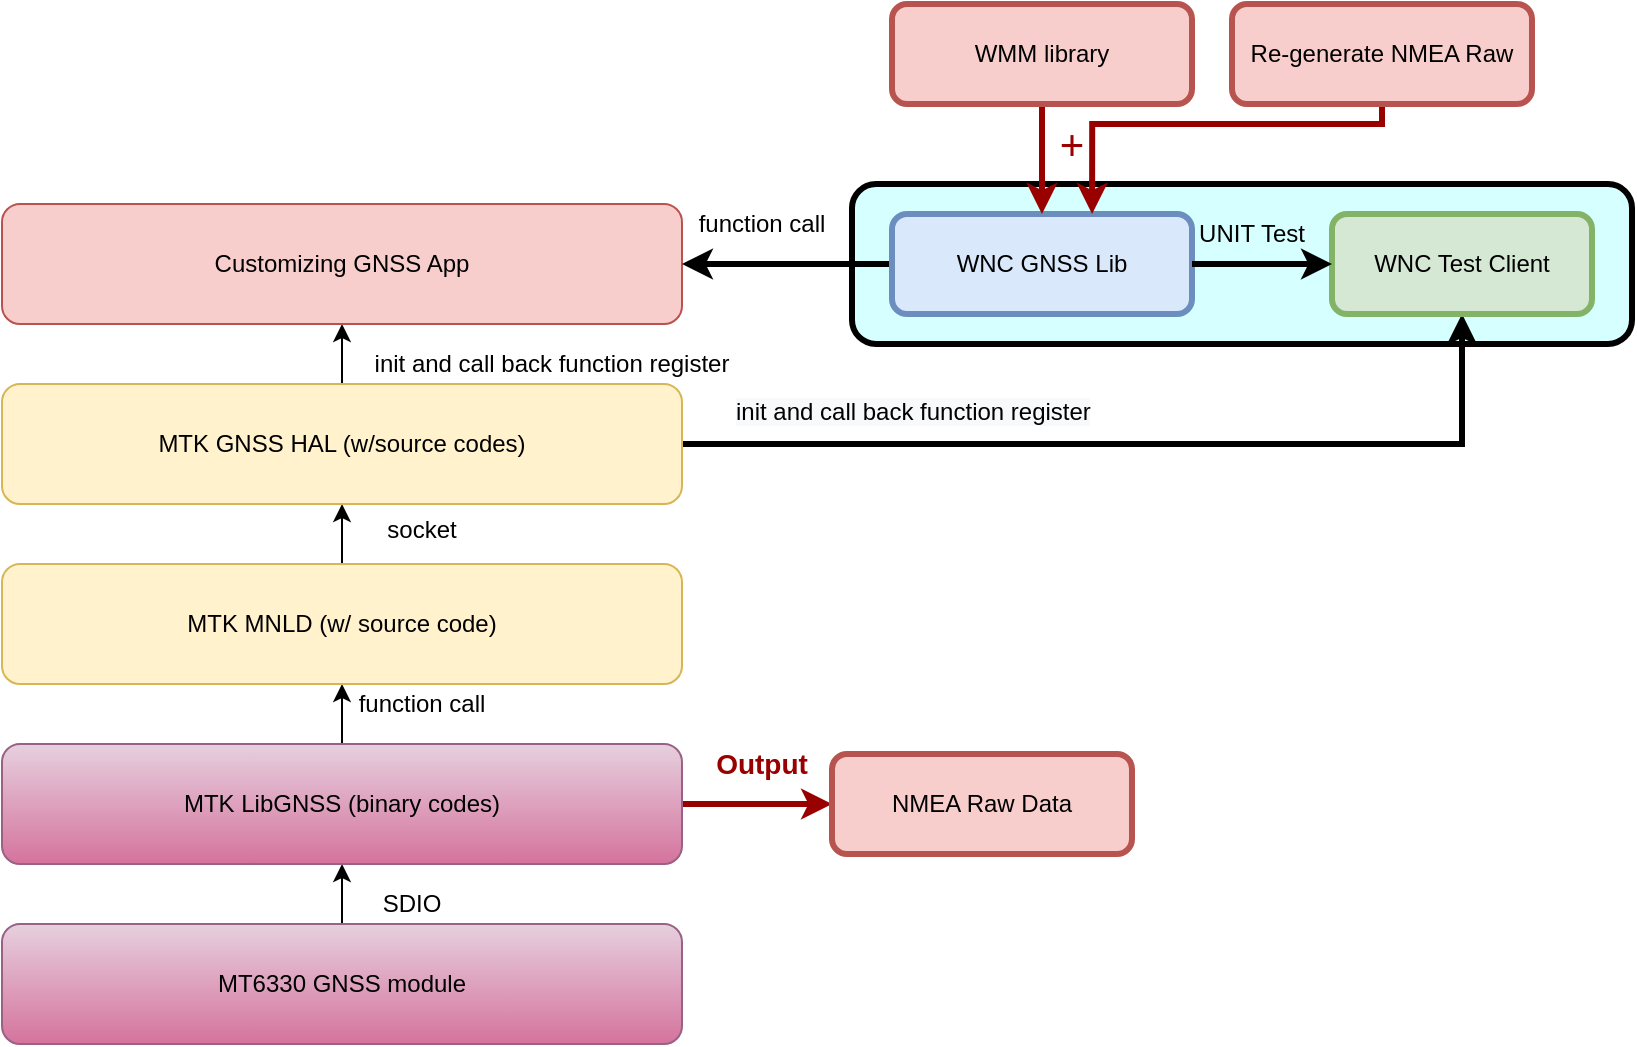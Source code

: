 <mxfile version="14.0.3" type="github">
  <diagram id="BM0VdIxClnjOrW8msyrw" name="Page-1">
    <mxGraphModel dx="1168" dy="526" grid="1" gridSize="10" guides="1" tooltips="1" connect="1" arrows="1" fold="1" page="1" pageScale="1" pageWidth="850" pageHeight="1100" math="0" shadow="0">
      <root>
        <mxCell id="0" />
        <mxCell id="1" parent="0" />
        <mxCell id="RhEErcN1Zr_JtdYH_1c0-2" value="" style="rounded=1;whiteSpace=wrap;html=1;strokeWidth=3;fillColor=#D6FFFF;" parent="1" vertex="1">
          <mxGeometry x="680" y="260" width="390" height="80" as="geometry" />
        </mxCell>
        <mxCell id="BNXIbk2GmkNosNhbAgGf-3" value="" style="edgeStyle=orthogonalEdgeStyle;rounded=0;orthogonalLoop=1;jettySize=auto;html=1;" parent="1" source="BNXIbk2GmkNosNhbAgGf-1" target="BNXIbk2GmkNosNhbAgGf-2" edge="1">
          <mxGeometry relative="1" as="geometry" />
        </mxCell>
        <mxCell id="BNXIbk2GmkNosNhbAgGf-1" value="MT6330 GNSS module" style="rounded=1;whiteSpace=wrap;html=1;fillColor=#e6d0de;strokeColor=#996185;gradientColor=#d5739d;" parent="1" vertex="1">
          <mxGeometry x="255" y="630" width="340" height="60" as="geometry" />
        </mxCell>
        <mxCell id="BNXIbk2GmkNosNhbAgGf-6" value="" style="edgeStyle=orthogonalEdgeStyle;rounded=0;orthogonalLoop=1;jettySize=auto;html=1;" parent="1" source="BNXIbk2GmkNosNhbAgGf-2" target="BNXIbk2GmkNosNhbAgGf-5" edge="1">
          <mxGeometry relative="1" as="geometry" />
        </mxCell>
        <mxCell id="oSqLechn9mpoOCkpXFm6-5" value="" style="edgeStyle=orthogonalEdgeStyle;rounded=0;orthogonalLoop=1;jettySize=auto;html=1;strokeColor=#990000;strokeWidth=3;" edge="1" parent="1" source="BNXIbk2GmkNosNhbAgGf-2" target="oSqLechn9mpoOCkpXFm6-4">
          <mxGeometry relative="1" as="geometry" />
        </mxCell>
        <mxCell id="BNXIbk2GmkNosNhbAgGf-2" value="MTK LibGNSS (binary codes)" style="rounded=1;whiteSpace=wrap;html=1;fillColor=#e6d0de;strokeColor=#996185;gradientColor=#d5739d;" parent="1" vertex="1">
          <mxGeometry x="255" y="540" width="340" height="60" as="geometry" />
        </mxCell>
        <mxCell id="BNXIbk2GmkNosNhbAgGf-4" value="SDIO" style="text;html=1;strokeColor=none;fillColor=none;align=center;verticalAlign=middle;whiteSpace=wrap;rounded=0;" parent="1" vertex="1">
          <mxGeometry x="440" y="610" width="40" height="20" as="geometry" />
        </mxCell>
        <mxCell id="BNXIbk2GmkNosNhbAgGf-9" value="" style="edgeStyle=orthogonalEdgeStyle;rounded=0;orthogonalLoop=1;jettySize=auto;html=1;" parent="1" source="BNXIbk2GmkNosNhbAgGf-5" target="BNXIbk2GmkNosNhbAgGf-7" edge="1">
          <mxGeometry relative="1" as="geometry" />
        </mxCell>
        <mxCell id="BNXIbk2GmkNosNhbAgGf-5" value="MTK MNLD (w/ source code)" style="rounded=1;whiteSpace=wrap;html=1;fillColor=#fff2cc;strokeColor=#d6b656;" parent="1" vertex="1">
          <mxGeometry x="255" y="450" width="340" height="60" as="geometry" />
        </mxCell>
        <mxCell id="BNXIbk2GmkNosNhbAgGf-12" value="" style="edgeStyle=orthogonalEdgeStyle;rounded=0;orthogonalLoop=1;jettySize=auto;html=1;" parent="1" source="BNXIbk2GmkNosNhbAgGf-7" target="BNXIbk2GmkNosNhbAgGf-11" edge="1">
          <mxGeometry relative="1" as="geometry" />
        </mxCell>
        <mxCell id="RhEErcN1Zr_JtdYH_1c0-3" value="" style="edgeStyle=orthogonalEdgeStyle;rounded=0;orthogonalLoop=1;jettySize=auto;html=1;entryX=0.5;entryY=1;entryDx=0;entryDy=0;strokeWidth=3;" parent="1" source="BNXIbk2GmkNosNhbAgGf-7" target="tbErRjKlFo56-OwI-SrA-1" edge="1">
          <mxGeometry relative="1" as="geometry">
            <mxPoint x="985" y="320" as="targetPoint" />
            <Array as="points">
              <mxPoint x="985" y="390" />
            </Array>
          </mxGeometry>
        </mxCell>
        <mxCell id="BNXIbk2GmkNosNhbAgGf-7" value="MTK GNSS HAL (w/source codes)" style="rounded=1;whiteSpace=wrap;html=1;fillColor=#fff2cc;strokeColor=#d6b656;" parent="1" vertex="1">
          <mxGeometry x="255" y="360" width="340" height="60" as="geometry" />
        </mxCell>
        <mxCell id="BNXIbk2GmkNosNhbAgGf-8" value="function call" style="text;html=1;strokeColor=none;fillColor=none;align=center;verticalAlign=middle;whiteSpace=wrap;rounded=0;" parent="1" vertex="1">
          <mxGeometry x="425" y="510" width="80" height="20" as="geometry" />
        </mxCell>
        <mxCell id="BNXIbk2GmkNosNhbAgGf-10" value="socket" style="text;html=1;strokeColor=none;fillColor=none;align=center;verticalAlign=middle;whiteSpace=wrap;rounded=0;" parent="1" vertex="1">
          <mxGeometry x="425" y="423" width="80" height="20" as="geometry" />
        </mxCell>
        <mxCell id="BNXIbk2GmkNosNhbAgGf-11" value="Customizing GNSS App" style="rounded=1;whiteSpace=wrap;html=1;fillColor=#f8cecc;strokeColor=#b85450;" parent="1" vertex="1">
          <mxGeometry x="255" y="270" width="340" height="60" as="geometry" />
        </mxCell>
        <mxCell id="BNXIbk2GmkNosNhbAgGf-13" value="init and call back function register" style="text;html=1;strokeColor=none;fillColor=none;align=center;verticalAlign=middle;whiteSpace=wrap;rounded=0;" parent="1" vertex="1">
          <mxGeometry x="440" y="340" width="180" height="20" as="geometry" />
        </mxCell>
        <mxCell id="RhEErcN1Zr_JtdYH_1c0-5" value="" style="edgeStyle=orthogonalEdgeStyle;rounded=0;orthogonalLoop=1;jettySize=auto;html=1;exitX=0;exitY=0.5;exitDx=0;exitDy=0;strokeWidth=3;" parent="1" source="tbErRjKlFo56-OwI-SrA-2" target="BNXIbk2GmkNosNhbAgGf-11" edge="1">
          <mxGeometry relative="1" as="geometry" />
        </mxCell>
        <mxCell id="RhEErcN1Zr_JtdYH_1c0-4" value="&lt;span style=&quot;color: rgb(0, 0, 0); font-family: helvetica; font-size: 12px; font-style: normal; font-weight: 400; letter-spacing: normal; text-align: center; text-indent: 0px; text-transform: none; word-spacing: 0px; background-color: rgb(248, 249, 250); display: inline; float: none;&quot;&gt;init and call back function register&lt;/span&gt;" style="text;whiteSpace=wrap;html=1;" parent="1" vertex="1">
          <mxGeometry x="620" y="360" width="200" height="30" as="geometry" />
        </mxCell>
        <mxCell id="RhEErcN1Zr_JtdYH_1c0-6" value="function call" style="text;html=1;strokeColor=none;fillColor=none;align=center;verticalAlign=middle;whiteSpace=wrap;rounded=0;" parent="1" vertex="1">
          <mxGeometry x="595" y="270" width="80" height="20" as="geometry" />
        </mxCell>
        <mxCell id="tbErRjKlFo56-OwI-SrA-1" value="WNC Test Client" style="rounded=1;whiteSpace=wrap;html=1;strokeWidth=3;fillColor=#d5e8d4;strokeColor=#82b366;" parent="1" vertex="1">
          <mxGeometry x="920" y="275" width="130" height="50" as="geometry" />
        </mxCell>
        <mxCell id="tbErRjKlFo56-OwI-SrA-2" value="WNC GNSS Lib" style="rounded=1;whiteSpace=wrap;html=1;strokeWidth=3;fillColor=#dae8fc;strokeColor=#6c8ebf;" parent="1" vertex="1">
          <mxGeometry x="700" y="275" width="150" height="50" as="geometry" />
        </mxCell>
        <mxCell id="tbErRjKlFo56-OwI-SrA-3" value="" style="endArrow=classic;html=1;entryX=0;entryY=0.5;entryDx=0;entryDy=0;exitX=1;exitY=0.5;exitDx=0;exitDy=0;strokeWidth=3;" parent="1" source="tbErRjKlFo56-OwI-SrA-2" target="tbErRjKlFo56-OwI-SrA-1" edge="1">
          <mxGeometry width="50" height="50" relative="1" as="geometry">
            <mxPoint x="860" y="350" as="sourcePoint" />
            <mxPoint x="910" y="300" as="targetPoint" />
          </mxGeometry>
        </mxCell>
        <mxCell id="tbErRjKlFo56-OwI-SrA-4" value="UNIT Test" style="text;html=1;strokeColor=none;fillColor=none;align=center;verticalAlign=middle;whiteSpace=wrap;rounded=0;" parent="1" vertex="1">
          <mxGeometry x="840" y="275" width="80" height="20" as="geometry" />
        </mxCell>
        <mxCell id="oSqLechn9mpoOCkpXFm6-2" value="" style="edgeStyle=orthogonalEdgeStyle;rounded=0;orthogonalLoop=1;jettySize=auto;html=1;strokeColor=#990000;strokeWidth=3;" edge="1" parent="1" source="oSqLechn9mpoOCkpXFm6-1" target="tbErRjKlFo56-OwI-SrA-2">
          <mxGeometry relative="1" as="geometry" />
        </mxCell>
        <mxCell id="oSqLechn9mpoOCkpXFm6-1" value="WMM library" style="rounded=1;whiteSpace=wrap;html=1;strokeWidth=3;fillColor=#f8cecc;strokeColor=#b85450;" vertex="1" parent="1">
          <mxGeometry x="700" y="170" width="150" height="50" as="geometry" />
        </mxCell>
        <mxCell id="oSqLechn9mpoOCkpXFm6-3" value="&lt;font style=&quot;font-size: 21px&quot; color=&quot;#990000&quot;&gt;+&lt;/font&gt;" style="text;html=1;strokeColor=none;fillColor=none;align=center;verticalAlign=middle;whiteSpace=wrap;rounded=0;" vertex="1" parent="1">
          <mxGeometry x="750" y="230" width="80" height="20" as="geometry" />
        </mxCell>
        <mxCell id="oSqLechn9mpoOCkpXFm6-4" value="NMEA Raw Data" style="rounded=1;whiteSpace=wrap;html=1;strokeWidth=3;fillColor=#f8cecc;strokeColor=#b85450;" vertex="1" parent="1">
          <mxGeometry x="670" y="545" width="150" height="50" as="geometry" />
        </mxCell>
        <mxCell id="oSqLechn9mpoOCkpXFm6-6" value="&lt;font style=&quot;font-size: 14px&quot; color=&quot;#990000&quot;&gt;&lt;b&gt;Output&lt;/b&gt;&lt;/font&gt;" style="text;html=1;strokeColor=none;fillColor=none;align=center;verticalAlign=middle;whiteSpace=wrap;rounded=0;" vertex="1" parent="1">
          <mxGeometry x="595" y="540" width="80" height="20" as="geometry" />
        </mxCell>
        <mxCell id="oSqLechn9mpoOCkpXFm6-8" value="" style="edgeStyle=orthogonalEdgeStyle;rounded=0;orthogonalLoop=1;jettySize=auto;html=1;strokeColor=#990000;strokeWidth=3;entryX=0.667;entryY=0;entryDx=0;entryDy=0;entryPerimeter=0;" edge="1" parent="1" source="oSqLechn9mpoOCkpXFm6-7" target="tbErRjKlFo56-OwI-SrA-2">
          <mxGeometry relative="1" as="geometry">
            <Array as="points">
              <mxPoint x="945" y="230" />
              <mxPoint x="800" y="230" />
            </Array>
          </mxGeometry>
        </mxCell>
        <mxCell id="oSqLechn9mpoOCkpXFm6-7" value="Re-generate NMEA Raw" style="rounded=1;whiteSpace=wrap;html=1;strokeWidth=3;fillColor=#f8cecc;strokeColor=#b85450;" vertex="1" parent="1">
          <mxGeometry x="870" y="170" width="150" height="50" as="geometry" />
        </mxCell>
      </root>
    </mxGraphModel>
  </diagram>
</mxfile>
